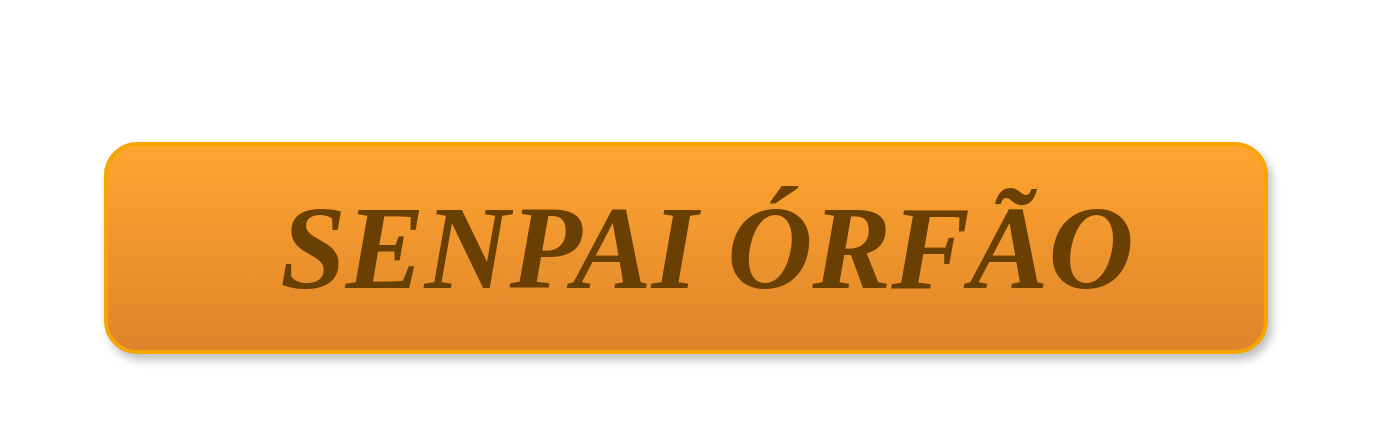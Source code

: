 <mxfile version="14.4.3" type="github">
  <diagram id="1a3UGMDriyQdCiPY0vGU" name="Page-1">
    <mxGraphModel dx="866" dy="465" grid="1" gridSize="10" guides="1" tooltips="1" connect="1" arrows="1" fold="1" page="1" pageScale="1" pageWidth="827" pageHeight="1169" math="0" shadow="0">
      <root>
        <mxCell id="0" />
        <mxCell id="1" parent="0" />
        <mxCell id="nn26A_XS03T5ROCxtMMR-1" value="" style="rounded=1;whiteSpace=wrap;html=1;strokeWidth=2;shadow=1;sketch=0;glass=0;gradientColor=#FFA530;fillColor=#DE842A;perimeterSpacing=0;gradientDirection=north;strokeColor=#F7A500;" vertex="1" parent="1">
          <mxGeometry x="60" y="106" width="580" height="104" as="geometry" />
        </mxCell>
        <mxCell id="nn26A_XS03T5ROCxtMMR-2" value="&lt;h1&gt;&lt;font data-font-src=&quot;https://fonts.googleapis.com/css?family=Rakkas&quot; face=&quot;Comic Sans MS&quot; size=&quot;1&quot;&gt;&lt;i style=&quot;font-size: 59px&quot;&gt;SENPAI ÓRFÃO&lt;/i&gt;&lt;/font&gt;&lt;/h1&gt;" style="text;html=1;fontSize=24;fontStyle=1;verticalAlign=middle;align=center;shadow=1;glass=0;sketch=0;fontColor=#694002;labelBorderColor=none;" vertex="1" parent="1">
          <mxGeometry x="110" y="128" width="500" height="60" as="geometry" />
        </mxCell>
        <mxCell id="nn26A_XS03T5ROCxtMMR-7" value="" style="shape=image;imageAspect=0;aspect=fixed;verticalLabelPosition=bottom;verticalAlign=top;shadow=1;glass=0;sketch=1;strokeColor=#000000;strokeWidth=2;fillColor=#DE842A;gradientColor=none;fontColor=#694002;image=https://freesvg.org/img/twenty-sided-dice.png;rotation=-45;" vertex="1" parent="1">
          <mxGeometry x="40" y="154.79" width="60" height="60" as="geometry" />
        </mxCell>
        <mxCell id="nn26A_XS03T5ROCxtMMR-9" value="" style="shape=image;imageAspect=0;aspect=fixed;verticalLabelPosition=bottom;verticalAlign=top;shadow=1;glass=0;sketch=1;strokeColor=#000000;strokeWidth=2;fillColor=#DE842A;gradientColor=none;fontColor=#694002;image=https://toppng.com/public/uploads/thumbnail/simple-playing-dice-design-square-things-clipart-115635953357xbijwkjp4.png;rotation=0;" vertex="1" parent="1">
          <mxGeometry x="50" y="190" width="60" height="38.79" as="geometry" />
        </mxCell>
        <mxCell id="nn26A_XS03T5ROCxtMMR-10" value="" style="shape=image;imageAspect=0;aspect=fixed;verticalLabelPosition=bottom;verticalAlign=top;shadow=1;glass=0;sketch=1;strokeColor=#000000;strokeWidth=2;fillColor=#DE842A;gradientColor=none;fontColor=#694002;image=https://creazilla-store.fra1.digitaloceanspaces.com/emojis/46727/joystick-emoji-clipart-xl.png;" vertex="1" parent="1">
          <mxGeometry x="570" y="116" width="120" height="120" as="geometry" />
        </mxCell>
        <mxCell id="nn26A_XS03T5ROCxtMMR-12" value="" style="shape=image;imageAspect=0;aspect=fixed;verticalLabelPosition=bottom;verticalAlign=top;shadow=1;glass=0;sketch=1;strokeColor=#000000;strokeWidth=2;fillColor=#DE842A;gradientColor=none;fontColor=#694002;image=https://creazilla-store.fra1.digitaloceanspaces.com/cliparts/77352/cowboy-hat-clipart-xl.png;rotation=-15;" vertex="1" parent="1">
          <mxGeometry x="21.47" y="56.82" width="142.69" height="90" as="geometry" />
        </mxCell>
      </root>
    </mxGraphModel>
  </diagram>
</mxfile>
